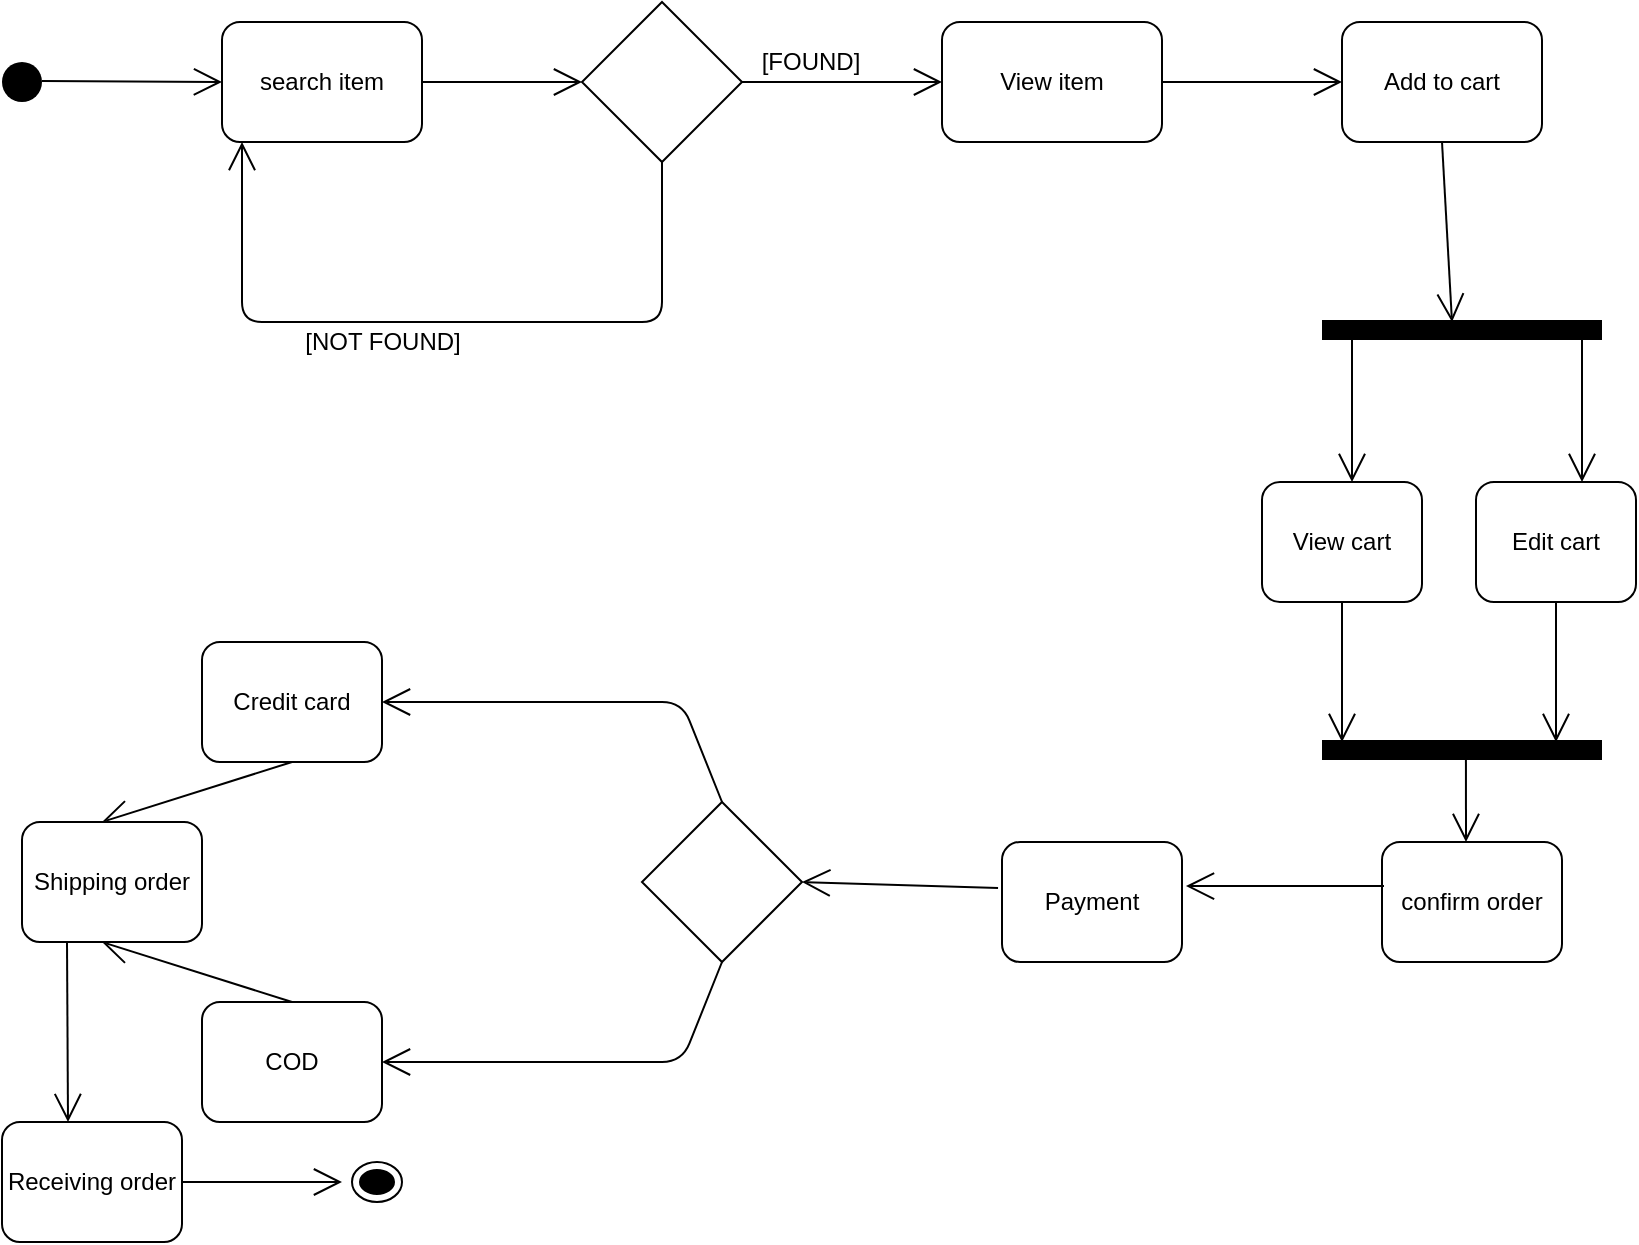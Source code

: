 <mxfile version="13.9.9" type="device"><diagram id="Jh5xTmVoMUR85uIEFFnJ" name="Page-1"><mxGraphModel dx="852" dy="494" grid="1" gridSize="10" guides="1" tooltips="1" connect="1" arrows="1" fold="1" page="1" pageScale="1" pageWidth="827" pageHeight="1169" math="0" shadow="0"><root><mxCell id="0"/><mxCell id="1" parent="0"/><mxCell id="Uht58CdxKJvwPRBm0EqU-1" value="" style="ellipse;fillColor=#000000;strokeColor=none;" vertex="1" parent="1"><mxGeometry x="10" y="30" width="20" height="20" as="geometry"/></mxCell><mxCell id="Uht58CdxKJvwPRBm0EqU-3" value="" style="endArrow=open;endFill=1;endSize=12;html=1;" edge="1" parent="1"><mxGeometry width="160" relative="1" as="geometry"><mxPoint x="30" y="39.5" as="sourcePoint"/><mxPoint x="120" y="40" as="targetPoint"/></mxGeometry></mxCell><mxCell id="Uht58CdxKJvwPRBm0EqU-4" value="search item" style="rounded=1;whiteSpace=wrap;html=1;" vertex="1" parent="1"><mxGeometry x="120" y="10" width="100" height="60" as="geometry"/></mxCell><mxCell id="Uht58CdxKJvwPRBm0EqU-5" value="" style="endArrow=open;endFill=1;endSize=12;html=1;exitX=1;exitY=0.5;exitDx=0;exitDy=0;" edge="1" parent="1" source="Uht58CdxKJvwPRBm0EqU-4"><mxGeometry width="160" relative="1" as="geometry"><mxPoint x="210" y="30" as="sourcePoint"/><mxPoint x="300" y="40" as="targetPoint"/><Array as="points"/></mxGeometry></mxCell><mxCell id="Uht58CdxKJvwPRBm0EqU-6" value="" style="rhombus;whiteSpace=wrap;html=1;" vertex="1" parent="1"><mxGeometry x="300" width="80" height="80" as="geometry"/></mxCell><mxCell id="Uht58CdxKJvwPRBm0EqU-10" value="" style="endArrow=open;endFill=1;endSize=12;html=1;" edge="1" parent="1"><mxGeometry width="160" relative="1" as="geometry"><mxPoint x="380" y="40" as="sourcePoint"/><mxPoint x="480" y="40" as="targetPoint"/></mxGeometry></mxCell><mxCell id="Uht58CdxKJvwPRBm0EqU-11" value="[FOUND]" style="text;html=1;align=center;verticalAlign=middle;resizable=0;points=[];autosize=1;" vertex="1" parent="1"><mxGeometry x="384" y="20" width="60" height="20" as="geometry"/></mxCell><mxCell id="Uht58CdxKJvwPRBm0EqU-12" value="View item" style="rounded=1;whiteSpace=wrap;html=1;" vertex="1" parent="1"><mxGeometry x="480" y="10" width="110" height="60" as="geometry"/></mxCell><mxCell id="Uht58CdxKJvwPRBm0EqU-13" value="" style="endArrow=open;endFill=1;endSize=12;html=1;exitX=0.5;exitY=1;exitDx=0;exitDy=0;" edge="1" parent="1" source="Uht58CdxKJvwPRBm0EqU-6"><mxGeometry width="160" relative="1" as="geometry"><mxPoint x="40" y="49.5" as="sourcePoint"/><mxPoint x="130" y="70" as="targetPoint"/><Array as="points"><mxPoint x="340" y="160"/><mxPoint x="130" y="160"/></Array></mxGeometry></mxCell><mxCell id="Uht58CdxKJvwPRBm0EqU-14" value="[NOT FOUND]" style="text;html=1;align=center;verticalAlign=middle;resizable=0;points=[];autosize=1;" vertex="1" parent="1"><mxGeometry x="155" y="160" width="90" height="20" as="geometry"/></mxCell><mxCell id="Uht58CdxKJvwPRBm0EqU-15" value="" style="endArrow=open;endFill=1;endSize=12;html=1;" edge="1" parent="1" source="Uht58CdxKJvwPRBm0EqU-12"><mxGeometry width="160" relative="1" as="geometry"><mxPoint x="590" y="40" as="sourcePoint"/><mxPoint x="680" y="40" as="targetPoint"/></mxGeometry></mxCell><mxCell id="Uht58CdxKJvwPRBm0EqU-16" value="Add to cart" style="rounded=1;whiteSpace=wrap;html=1;" vertex="1" parent="1"><mxGeometry x="680" y="10" width="100" height="60" as="geometry"/></mxCell><mxCell id="Uht58CdxKJvwPRBm0EqU-22" value="" style="endArrow=open;endFill=1;endSize=12;html=1;exitX=0.5;exitY=1;exitDx=0;exitDy=0;" edge="1" parent="1" source="Uht58CdxKJvwPRBm0EqU-16"><mxGeometry width="160" relative="1" as="geometry"><mxPoint x="730" y="70" as="sourcePoint"/><mxPoint x="735" y="160" as="targetPoint"/></mxGeometry></mxCell><mxCell id="Uht58CdxKJvwPRBm0EqU-23" value="" style="line;strokeWidth=10;fillColor=none;align=left;verticalAlign=middle;spacingTop=-1;spacingLeft=3;spacingRight=3;rotatable=0;labelPosition=right;points=[];portConstraint=eastwest;" vertex="1" parent="1"><mxGeometry x="670" y="140" width="140" height="48" as="geometry"/></mxCell><mxCell id="Uht58CdxKJvwPRBm0EqU-24" value="" style="endArrow=open;endFill=1;endSize=12;html=1;" edge="1" parent="1"><mxGeometry width="160" relative="1" as="geometry"><mxPoint x="685" y="160" as="sourcePoint"/><mxPoint x="685" y="240" as="targetPoint"/></mxGeometry></mxCell><mxCell id="Uht58CdxKJvwPRBm0EqU-25" value="" style="endArrow=open;endFill=1;endSize=12;html=1;" edge="1" parent="1"><mxGeometry width="160" relative="1" as="geometry"><mxPoint x="800" y="160" as="sourcePoint"/><mxPoint x="800" y="240" as="targetPoint"/></mxGeometry></mxCell><mxCell id="Uht58CdxKJvwPRBm0EqU-26" value="View cart" style="rounded=1;whiteSpace=wrap;html=1;" vertex="1" parent="1"><mxGeometry x="640" y="240" width="80" height="60" as="geometry"/></mxCell><mxCell id="Uht58CdxKJvwPRBm0EqU-27" value="Edit cart" style="rounded=1;whiteSpace=wrap;html=1;" vertex="1" parent="1"><mxGeometry x="747" y="240" width="80" height="60" as="geometry"/></mxCell><mxCell id="Uht58CdxKJvwPRBm0EqU-28" value="" style="endArrow=open;endFill=1;endSize=12;html=1;exitX=0.5;exitY=1;exitDx=0;exitDy=0;" edge="1" parent="1" source="Uht58CdxKJvwPRBm0EqU-26"><mxGeometry width="160" relative="1" as="geometry"><mxPoint x="695" y="220" as="sourcePoint"/><mxPoint x="680" y="370" as="targetPoint"/></mxGeometry></mxCell><mxCell id="Uht58CdxKJvwPRBm0EqU-29" value="" style="endArrow=open;endFill=1;endSize=12;html=1;exitX=0.5;exitY=1;exitDx=0;exitDy=0;" edge="1" parent="1" source="Uht58CdxKJvwPRBm0EqU-27"><mxGeometry width="160" relative="1" as="geometry"><mxPoint x="690" y="310" as="sourcePoint"/><mxPoint x="787" y="370" as="targetPoint"/></mxGeometry></mxCell><mxCell id="Uht58CdxKJvwPRBm0EqU-30" value="" style="line;strokeWidth=10;fillColor=none;align=left;verticalAlign=middle;spacingTop=-1;spacingLeft=3;spacingRight=3;rotatable=0;labelPosition=right;points=[];portConstraint=eastwest;" vertex="1" parent="1"><mxGeometry x="670" y="350" width="140" height="48" as="geometry"/></mxCell><mxCell id="Uht58CdxKJvwPRBm0EqU-31" value="" style="endArrow=open;endFill=1;endSize=12;html=1;exitX=0.514;exitY=0.5;exitDx=0;exitDy=0;exitPerimeter=0;" edge="1" parent="1" source="Uht58CdxKJvwPRBm0EqU-30"><mxGeometry width="160" relative="1" as="geometry"><mxPoint x="690" y="310" as="sourcePoint"/><mxPoint x="742" y="420" as="targetPoint"/></mxGeometry></mxCell><mxCell id="Uht58CdxKJvwPRBm0EqU-32" value="confirm order" style="rounded=1;whiteSpace=wrap;html=1;" vertex="1" parent="1"><mxGeometry x="700" y="420" width="90" height="60" as="geometry"/></mxCell><mxCell id="Uht58CdxKJvwPRBm0EqU-33" value="" style="endArrow=open;endFill=1;endSize=12;html=1;exitX=0.011;exitY=0.367;exitDx=0;exitDy=0;exitPerimeter=0;entryX=1.022;entryY=0.367;entryDx=0;entryDy=0;entryPerimeter=0;" edge="1" parent="1" source="Uht58CdxKJvwPRBm0EqU-32" target="Uht58CdxKJvwPRBm0EqU-34"><mxGeometry width="160" relative="1" as="geometry"><mxPoint x="690" y="440" as="sourcePoint"/><mxPoint x="600" y="440" as="targetPoint"/></mxGeometry></mxCell><mxCell id="Uht58CdxKJvwPRBm0EqU-34" value="Payment" style="rounded=1;whiteSpace=wrap;html=1;" vertex="1" parent="1"><mxGeometry x="510" y="420" width="90" height="60" as="geometry"/></mxCell><mxCell id="Uht58CdxKJvwPRBm0EqU-35" value="" style="endArrow=open;endFill=1;endSize=12;html=1;exitX=-0.022;exitY=0.383;exitDx=0;exitDy=0;exitPerimeter=0;" edge="1" parent="1" source="Uht58CdxKJvwPRBm0EqU-34"><mxGeometry width="160" relative="1" as="geometry"><mxPoint x="710.99" y="452.02" as="sourcePoint"/><mxPoint x="410" y="440" as="targetPoint"/></mxGeometry></mxCell><mxCell id="Uht58CdxKJvwPRBm0EqU-36" value="" style="rhombus;whiteSpace=wrap;html=1;" vertex="1" parent="1"><mxGeometry x="330" y="400" width="80" height="80" as="geometry"/></mxCell><mxCell id="Uht58CdxKJvwPRBm0EqU-37" value="" style="endArrow=open;endFill=1;endSize=12;html=1;exitX=0.5;exitY=0;exitDx=0;exitDy=0;" edge="1" parent="1" source="Uht58CdxKJvwPRBm0EqU-36"><mxGeometry width="160" relative="1" as="geometry"><mxPoint x="518.02" y="452.98" as="sourcePoint"/><mxPoint x="200" y="350" as="targetPoint"/><Array as="points"><mxPoint x="350" y="350"/></Array></mxGeometry></mxCell><mxCell id="Uht58CdxKJvwPRBm0EqU-38" value="" style="endArrow=open;endFill=1;endSize=12;html=1;exitX=0.5;exitY=1;exitDx=0;exitDy=0;" edge="1" parent="1" source="Uht58CdxKJvwPRBm0EqU-36"><mxGeometry width="160" relative="1" as="geometry"><mxPoint x="380" y="410" as="sourcePoint"/><mxPoint x="200" y="530" as="targetPoint"/><Array as="points"><mxPoint x="350" y="530"/></Array></mxGeometry></mxCell><mxCell id="Uht58CdxKJvwPRBm0EqU-39" value="Credit card" style="rounded=1;whiteSpace=wrap;html=1;" vertex="1" parent="1"><mxGeometry x="110" y="320" width="90" height="60" as="geometry"/></mxCell><mxCell id="Uht58CdxKJvwPRBm0EqU-40" value="COD" style="rounded=1;whiteSpace=wrap;html=1;" vertex="1" parent="1"><mxGeometry x="110" y="500" width="90" height="60" as="geometry"/></mxCell><mxCell id="Uht58CdxKJvwPRBm0EqU-41" value="" style="endArrow=open;endFill=1;endSize=12;html=1;exitX=0.5;exitY=1;exitDx=0;exitDy=0;" edge="1" parent="1" source="Uht58CdxKJvwPRBm0EqU-39"><mxGeometry width="160" relative="1" as="geometry"><mxPoint x="518.02" y="452.98" as="sourcePoint"/><mxPoint x="60" y="410" as="targetPoint"/></mxGeometry></mxCell><mxCell id="Uht58CdxKJvwPRBm0EqU-42" value="" style="endArrow=open;endFill=1;endSize=12;html=1;exitX=0.5;exitY=0;exitDx=0;exitDy=0;" edge="1" parent="1" source="Uht58CdxKJvwPRBm0EqU-40"><mxGeometry width="160" relative="1" as="geometry"><mxPoint x="165" y="390" as="sourcePoint"/><mxPoint x="60" y="470" as="targetPoint"/></mxGeometry></mxCell><mxCell id="Uht58CdxKJvwPRBm0EqU-43" value="Shipping order" style="rounded=1;whiteSpace=wrap;html=1;" vertex="1" parent="1"><mxGeometry x="20" y="410" width="90" height="60" as="geometry"/></mxCell><mxCell id="Uht58CdxKJvwPRBm0EqU-44" value="" style="endArrow=open;endFill=1;endSize=12;html=1;exitX=0.25;exitY=1;exitDx=0;exitDy=0;" edge="1" parent="1" source="Uht58CdxKJvwPRBm0EqU-43"><mxGeometry width="160" relative="1" as="geometry"><mxPoint x="690" y="310" as="sourcePoint"/><mxPoint x="43" y="560" as="targetPoint"/></mxGeometry></mxCell><mxCell id="Uht58CdxKJvwPRBm0EqU-45" value="Receiving order" style="rounded=1;whiteSpace=wrap;html=1;" vertex="1" parent="1"><mxGeometry x="10" y="560" width="90" height="60" as="geometry"/></mxCell><mxCell id="Uht58CdxKJvwPRBm0EqU-46" value="" style="endArrow=open;endFill=1;endSize=12;html=1;exitX=1;exitY=0.5;exitDx=0;exitDy=0;" edge="1" parent="1" source="Uht58CdxKJvwPRBm0EqU-45"><mxGeometry width="160" relative="1" as="geometry"><mxPoint x="52.5" y="480" as="sourcePoint"/><mxPoint x="180" y="590" as="targetPoint"/></mxGeometry></mxCell><mxCell id="Uht58CdxKJvwPRBm0EqU-47" value="" style="ellipse;html=1;shape=endState;fillColor=#000000;strokeColor=#000000;" vertex="1" parent="1"><mxGeometry x="185" y="580" width="25" height="20" as="geometry"/></mxCell></root></mxGraphModel></diagram></mxfile>